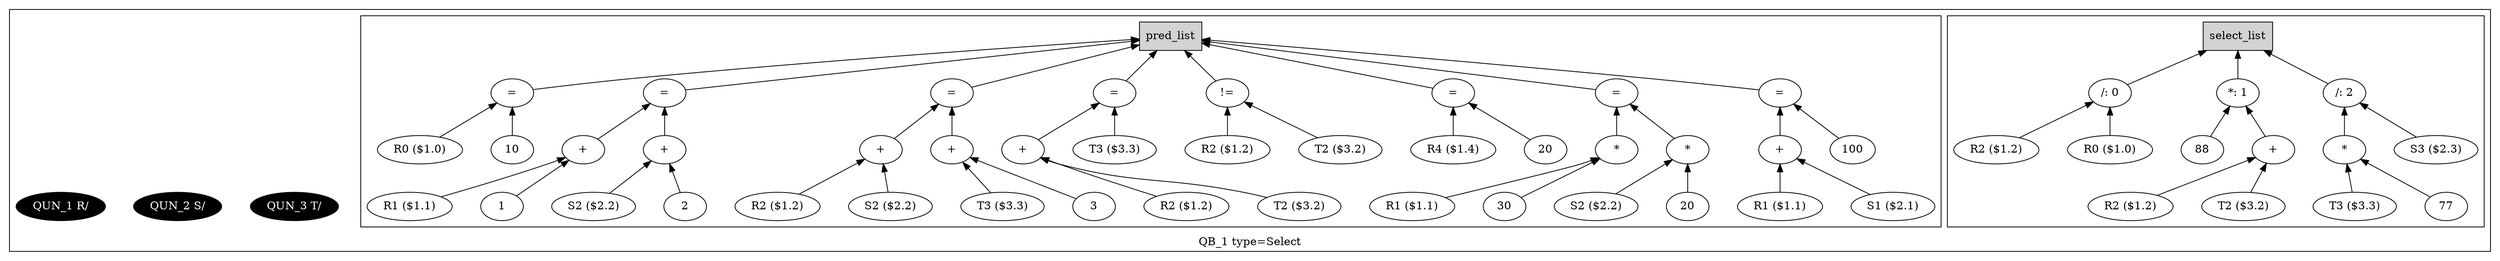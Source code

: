 digraph example1 {
    rankdir=BT;
    nodesep=0.5;
    ordering="in";
  subgraph cluster_QB_1 {
    "QB_1_selectlist"[label="select_list",shape=box,style=filled];
  subgraph cluster_select_listQB_1 {
    exprnodeExprKey3v1[label="/: 0"];
    exprnodeExprKey1v1 -> exprnodeExprKey3v1;
    exprnodeExprKey1v1[label="R2 ($1.2)"];
    exprnodeExprKey2v1 -> exprnodeExprKey3v1;
    exprnodeExprKey2v1[label="R0 ($1.0)"];
    exprnodeExprKey3v1 -> "QB_1_selectlist";
    exprnodeExprKey8v1[label="*: 1"];
    exprnodeExprKey4v1 -> exprnodeExprKey8v1;
    exprnodeExprKey4v1[label="88"];
    exprnodeExprKey7v1 -> exprnodeExprKey8v1;
    exprnodeExprKey7v1[label="+"];
    exprnodeExprKey5v1 -> exprnodeExprKey7v1;
    exprnodeExprKey5v1[label="R2 ($1.2)"];
    exprnodeExprKey6v1 -> exprnodeExprKey7v1;
    exprnodeExprKey6v1[label="T2 ($3.2)"];
    exprnodeExprKey8v1 -> "QB_1_selectlist";
    exprnodeExprKey13v1[label="/: 2"];
    exprnodeExprKey11v1 -> exprnodeExprKey13v1;
    exprnodeExprKey11v1[label="*"];
    exprnodeExprKey9v1 -> exprnodeExprKey11v1;
    exprnodeExprKey9v1[label="T3 ($3.3)"];
    exprnodeExprKey10v1 -> exprnodeExprKey11v1;
    exprnodeExprKey10v1[label="77"];
    exprnodeExprKey12v1 -> exprnodeExprKey13v1;
    exprnodeExprKey12v1[label="S3 ($2.3)"];
    exprnodeExprKey13v1 -> "QB_1_selectlist";
}
    "QUN_3"[label="QUN_3 T/", fillcolor=black, fontcolor=white, style=filled]
    "QUN_2"[label="QUN_2 S/", fillcolor=black, fontcolor=white, style=filled]
    "QUN_1"[label="QUN_1 R/", fillcolor=black, fontcolor=white, style=filled]
  subgraph cluster_pred_listQB_1 {
    exprnodeExprKey16v1[label="="];
    exprnodeExprKey14v1 -> exprnodeExprKey16v1;
    exprnodeExprKey14v1[label="R0 ($1.0)"];
    exprnodeExprKey15v1 -> exprnodeExprKey16v1;
    exprnodeExprKey15v1[label="10"];
    exprnodeExprKey16v1 -> QB_1_pred_list;
    exprnodeExprKey23v1[label="="];
    exprnodeExprKey19v1 -> exprnodeExprKey23v1;
    exprnodeExprKey19v1[label="+"];
    exprnodeExprKey17v1 -> exprnodeExprKey19v1;
    exprnodeExprKey17v1[label="R1 ($1.1)"];
    exprnodeExprKey18v1 -> exprnodeExprKey19v1;
    exprnodeExprKey18v1[label="1"];
    exprnodeExprKey22v1 -> exprnodeExprKey23v1;
    exprnodeExprKey22v1[label="+"];
    exprnodeExprKey20v1 -> exprnodeExprKey22v1;
    exprnodeExprKey20v1[label="S2 ($2.2)"];
    exprnodeExprKey21v1 -> exprnodeExprKey22v1;
    exprnodeExprKey21v1[label="2"];
    exprnodeExprKey23v1 -> QB_1_pred_list;
    exprnodeExprKey31v1[label="="];
    exprnodeExprKey27v1 -> exprnodeExprKey31v1;
    exprnodeExprKey27v1[label="+"];
    exprnodeExprKey25v1 -> exprnodeExprKey27v1;
    exprnodeExprKey25v1[label="R2 ($1.2)"];
    exprnodeExprKey26v1 -> exprnodeExprKey27v1;
    exprnodeExprKey26v1[label="S2 ($2.2)"];
    exprnodeExprKey30v1 -> exprnodeExprKey31v1;
    exprnodeExprKey30v1[label="+"];
    exprnodeExprKey28v1 -> exprnodeExprKey30v1;
    exprnodeExprKey28v1[label="T3 ($3.3)"];
    exprnodeExprKey29v1 -> exprnodeExprKey30v1;
    exprnodeExprKey29v1[label="3"];
    exprnodeExprKey31v1 -> QB_1_pred_list;
    exprnodeExprKey37v1[label="="];
    exprnodeExprKey35v1 -> exprnodeExprKey37v1;
    exprnodeExprKey35v1[label="+"];
    exprnodeExprKey33v1 -> exprnodeExprKey35v1;
    exprnodeExprKey33v1[label="R2 ($1.2)"];
    exprnodeExprKey34v1 -> exprnodeExprKey35v1;
    exprnodeExprKey34v1[label="T2 ($3.2)"];
    exprnodeExprKey36v1 -> exprnodeExprKey37v1;
    exprnodeExprKey36v1[label="T3 ($3.3)"];
    exprnodeExprKey37v1 -> QB_1_pred_list;
    exprnodeExprKey41v1[label="!="];
    exprnodeExprKey39v1 -> exprnodeExprKey41v1;
    exprnodeExprKey39v1[label="R2 ($1.2)"];
    exprnodeExprKey40v1 -> exprnodeExprKey41v1;
    exprnodeExprKey40v1[label="T2 ($3.2)"];
    exprnodeExprKey41v1 -> QB_1_pred_list;
    exprnodeExprKey45v1[label="="];
    exprnodeExprKey43v1 -> exprnodeExprKey45v1;
    exprnodeExprKey43v1[label="R4 ($1.4)"];
    exprnodeExprKey44v1 -> exprnodeExprKey45v1;
    exprnodeExprKey44v1[label="20"];
    exprnodeExprKey45v1 -> QB_1_pred_list;
    exprnodeExprKey53v1[label="="];
    exprnodeExprKey49v1 -> exprnodeExprKey53v1;
    exprnodeExprKey49v1[label="*"];
    exprnodeExprKey47v1 -> exprnodeExprKey49v1;
    exprnodeExprKey47v1[label="R1 ($1.1)"];
    exprnodeExprKey48v1 -> exprnodeExprKey49v1;
    exprnodeExprKey48v1[label="30"];
    exprnodeExprKey52v1 -> exprnodeExprKey53v1;
    exprnodeExprKey52v1[label="*"];
    exprnodeExprKey50v1 -> exprnodeExprKey52v1;
    exprnodeExprKey50v1[label="S2 ($2.2)"];
    exprnodeExprKey51v1 -> exprnodeExprKey52v1;
    exprnodeExprKey51v1[label="20"];
    exprnodeExprKey53v1 -> QB_1_pred_list;
    exprnodeExprKey59v1[label="="];
    exprnodeExprKey57v1 -> exprnodeExprKey59v1;
    exprnodeExprKey57v1[label="+"];
    exprnodeExprKey55v1 -> exprnodeExprKey57v1;
    exprnodeExprKey55v1[label="R1 ($1.1)"];
    exprnodeExprKey56v1 -> exprnodeExprKey57v1;
    exprnodeExprKey56v1[label="S1 ($2.1)"];
    exprnodeExprKey58v1 -> exprnodeExprKey59v1;
    exprnodeExprKey58v1[label="100"];
    exprnodeExprKey59v1 -> QB_1_pred_list;
    "QB_1_pred_list"[label="pred_list",shape=box,style=filled];
}
    label = "QB_1 type=Select";
}
}
